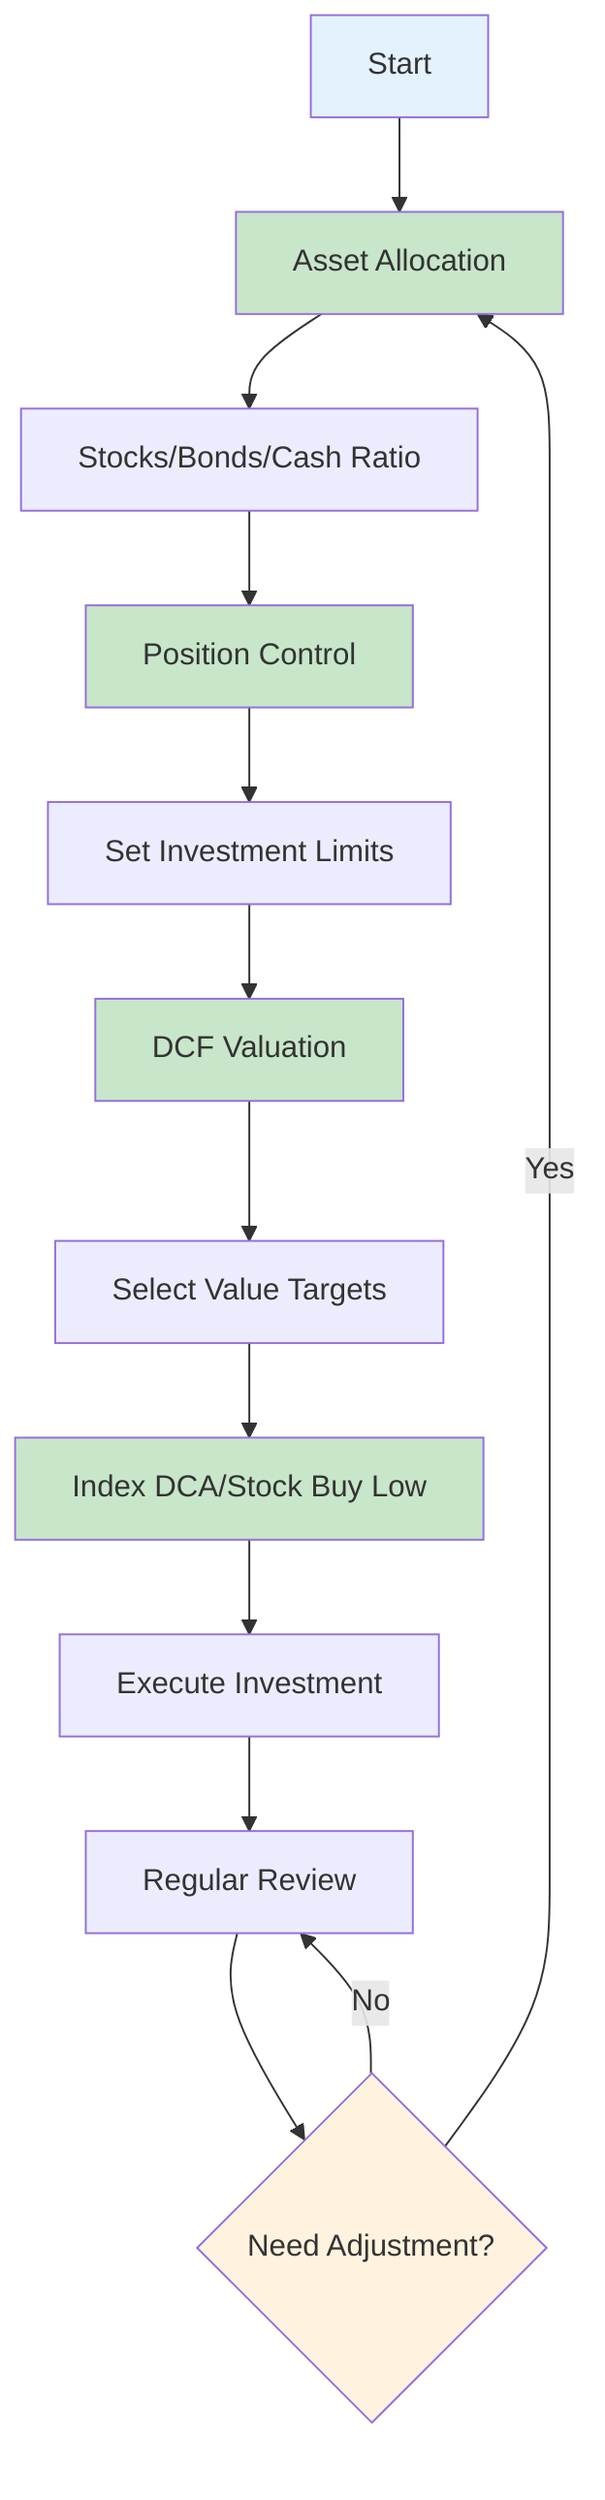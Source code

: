 graph TD
    A[Start] --> B[Asset Allocation]
    B --> C[Stocks/Bonds/Cash Ratio]
    
    C --> D[Position Control]
    D --> E[Set Investment Limits]
    
    E --> F[DCF Valuation]
    F --> G[Select Value Targets]
    
    G --> H[Index DCA/Stock Buy Low]
    H --> I[Execute Investment]
    
    I --> J[Regular Review]
    J --> K{Need Adjustment?}
    K -->|Yes| B
    K -->|No| J
    
    style A fill:#e3f2fd
    style B fill:#c8e6c9
    style D fill:#c8e6c9
    style F fill:#c8e6c9
    style H fill:#c8e6c9
    style K fill:#fff3e0